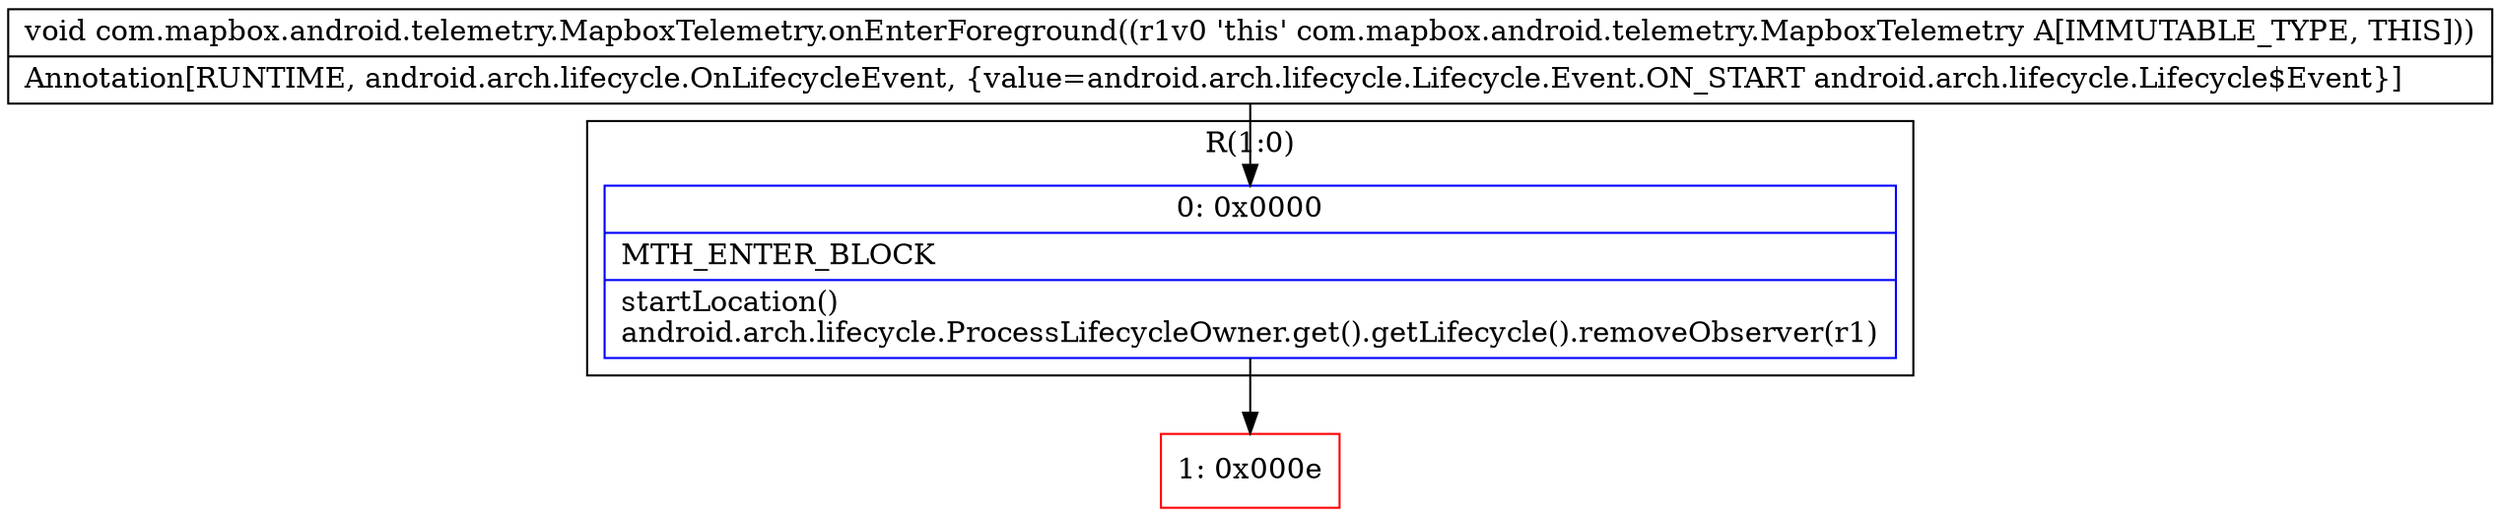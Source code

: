 digraph "CFG forcom.mapbox.android.telemetry.MapboxTelemetry.onEnterForeground()V" {
subgraph cluster_Region_420305175 {
label = "R(1:0)";
node [shape=record,color=blue];
Node_0 [shape=record,label="{0\:\ 0x0000|MTH_ENTER_BLOCK\l|startLocation()\landroid.arch.lifecycle.ProcessLifecycleOwner.get().getLifecycle().removeObserver(r1)\l}"];
}
Node_1 [shape=record,color=red,label="{1\:\ 0x000e}"];
MethodNode[shape=record,label="{void com.mapbox.android.telemetry.MapboxTelemetry.onEnterForeground((r1v0 'this' com.mapbox.android.telemetry.MapboxTelemetry A[IMMUTABLE_TYPE, THIS]))  | Annotation[RUNTIME, android.arch.lifecycle.OnLifecycleEvent, \{value=android.arch.lifecycle.Lifecycle.Event.ON_START android.arch.lifecycle.Lifecycle$Event\}]\l}"];
MethodNode -> Node_0;
Node_0 -> Node_1;
}

